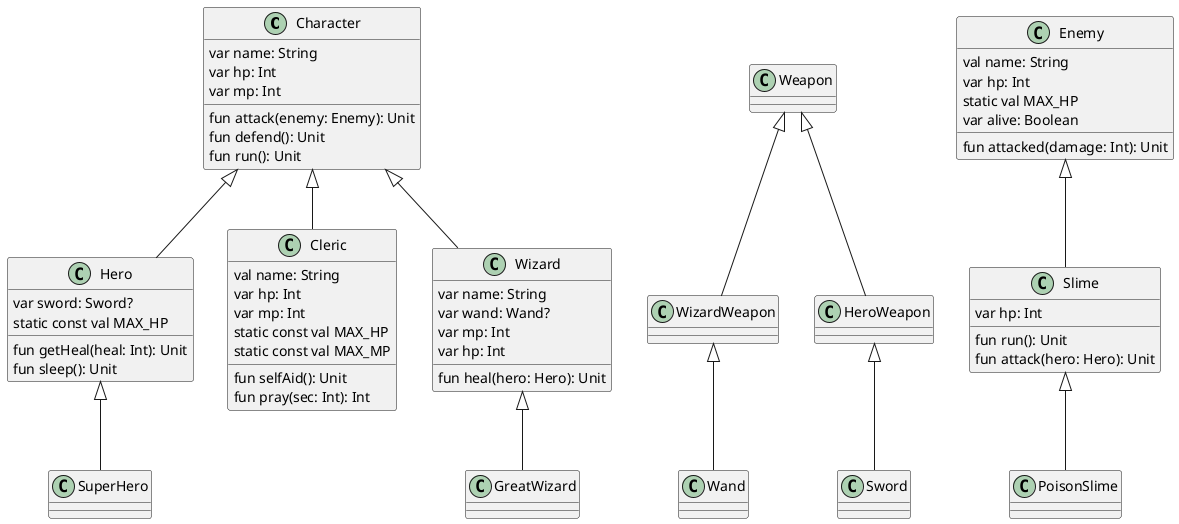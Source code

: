@startuml
'https://plantuml.com/class-diagram

scale 1
' 미구현
class Character {
    var name: String
    var hp: Int
    var mp: Int

    fun attack(enemy: Enemy): Unit
    fun defend(): Unit
    fun run(): Unit
}
class Weapon {

}
class WizardWeapon
class HeroWeapon
' 구현
class Enemy {
    val name: String
    var hp: Int
    static val MAX_HP
    var alive: Boolean

    fun attacked(damage: Int): Unit
}

class Slime {
    var hp: Int

    fun run(): Unit
    fun attack(hero: Hero): Unit
}

class PoisonSlime
class Hero {
    var sword: Sword?
    static const val MAX_HP

    fun getHeal(heal: Int): Unit
    fun sleep(): Unit
}
class SuperHero
class Cleric {
    val name: String
    var hp: Int
    var mp: Int
    static const val MAX_HP
    static const val MAX_MP

    fun selfAid(): Unit
    fun pray(sec: Int): Int
}
class Wizard {
    var name: String
    var wand: Wand?
    var mp: Int
    var hp: Int

    fun heal(hero: Hero): Unit
}
class GreatWizard
class Sword
class Wand


Enemy <|-- Slime

Slime <|-- PoisonSlime

Character <|-- Hero
Character <|-- Wizard
Character <|-- Cleric

Hero <|-- SuperHero

Wizard <|-- GreatWizard

Weapon <|-- WizardWeapon
Weapon <|-- HeroWeapon

WizardWeapon <|-- Wand
HeroWeapon <|-- Sword
@enduml